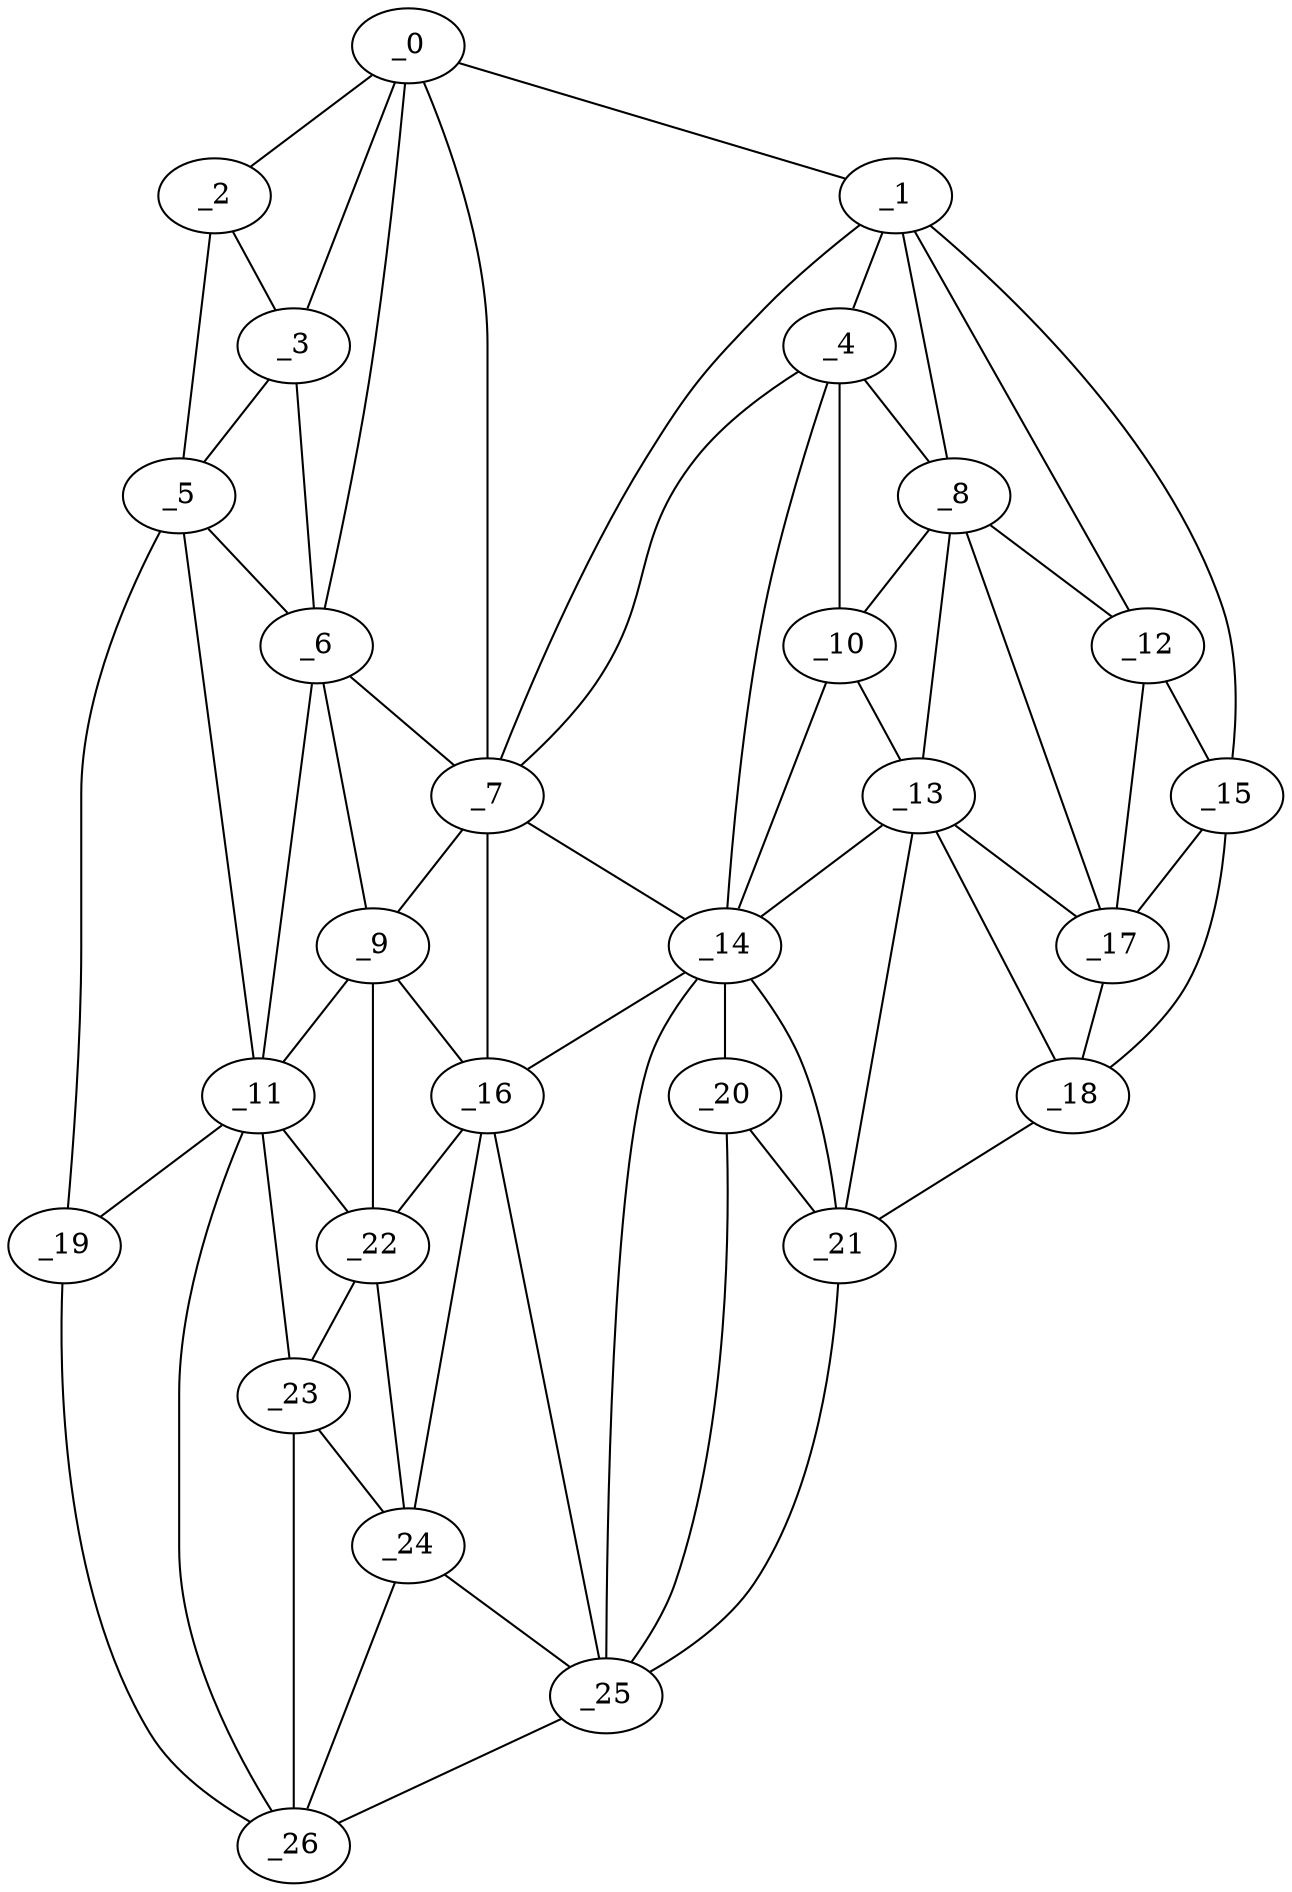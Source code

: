 graph "obj93__300.gxl" {
	_0	 [x=37,
		y=9];
	_1	 [x=43,
		y=119];
	_0 -- _1	 [valence=1];
	_2	 [x=50,
		y=3];
	_0 -- _2	 [valence=1];
	_3	 [x=62,
		y=13];
	_0 -- _3	 [valence=2];
	_6	 [x=66,
		y=22];
	_0 -- _6	 [valence=2];
	_7	 [x=67,
		y=75];
	_0 -- _7	 [valence=1];
	_4	 [x=65,
		y=85];
	_1 -- _4	 [valence=2];
	_1 -- _7	 [valence=2];
	_8	 [x=70,
		y=106];
	_1 -- _8	 [valence=2];
	_12	 [x=78,
		y=116];
	_1 -- _12	 [valence=2];
	_15	 [x=84,
		y=119];
	_1 -- _15	 [valence=1];
	_2 -- _3	 [valence=2];
	_5	 [x=66,
		y=4];
	_2 -- _5	 [valence=1];
	_3 -- _5	 [valence=2];
	_3 -- _6	 [valence=2];
	_4 -- _7	 [valence=2];
	_4 -- _8	 [valence=2];
	_10	 [x=74,
		y=94];
	_4 -- _10	 [valence=1];
	_14	 [x=83,
		y=79];
	_4 -- _14	 [valence=2];
	_5 -- _6	 [valence=1];
	_11	 [x=78,
		y=28];
	_5 -- _11	 [valence=1];
	_19	 [x=93,
		y=13];
	_5 -- _19	 [valence=1];
	_6 -- _7	 [valence=1];
	_9	 [x=72,
		y=28];
	_6 -- _9	 [valence=2];
	_6 -- _11	 [valence=2];
	_7 -- _9	 [valence=2];
	_7 -- _14	 [valence=2];
	_16	 [x=86,
		y=67];
	_7 -- _16	 [valence=1];
	_8 -- _10	 [valence=1];
	_8 -- _12	 [valence=2];
	_13	 [x=79,
		y=98];
	_8 -- _13	 [valence=2];
	_17	 [x=87,
		y=107];
	_8 -- _17	 [valence=1];
	_9 -- _11	 [valence=2];
	_9 -- _16	 [valence=2];
	_22	 [x=95,
		y=50];
	_9 -- _22	 [valence=1];
	_10 -- _13	 [valence=2];
	_10 -- _14	 [valence=2];
	_11 -- _19	 [valence=1];
	_11 -- _22	 [valence=2];
	_23	 [x=96,
		y=42];
	_11 -- _23	 [valence=1];
	_26	 [x=97,
		y=22];
	_11 -- _26	 [valence=2];
	_12 -- _15	 [valence=2];
	_12 -- _17	 [valence=2];
	_13 -- _14	 [valence=1];
	_13 -- _17	 [valence=1];
	_18	 [x=91,
		y=98];
	_13 -- _18	 [valence=2];
	_21	 [x=94,
		y=88];
	_13 -- _21	 [valence=2];
	_14 -- _16	 [valence=2];
	_20	 [x=94,
		y=82];
	_14 -- _20	 [valence=2];
	_14 -- _21	 [valence=2];
	_25	 [x=96,
		y=70];
	_14 -- _25	 [valence=1];
	_15 -- _17	 [valence=1];
	_15 -- _18	 [valence=1];
	_16 -- _22	 [valence=2];
	_24	 [x=96,
		y=59];
	_16 -- _24	 [valence=1];
	_16 -- _25	 [valence=2];
	_17 -- _18	 [valence=2];
	_18 -- _21	 [valence=1];
	_19 -- _26	 [valence=1];
	_20 -- _21	 [valence=1];
	_20 -- _25	 [valence=2];
	_21 -- _25	 [valence=1];
	_22 -- _23	 [valence=2];
	_22 -- _24	 [valence=2];
	_23 -- _24	 [valence=1];
	_23 -- _26	 [valence=2];
	_24 -- _25	 [valence=1];
	_24 -- _26	 [valence=2];
	_25 -- _26	 [valence=1];
}
